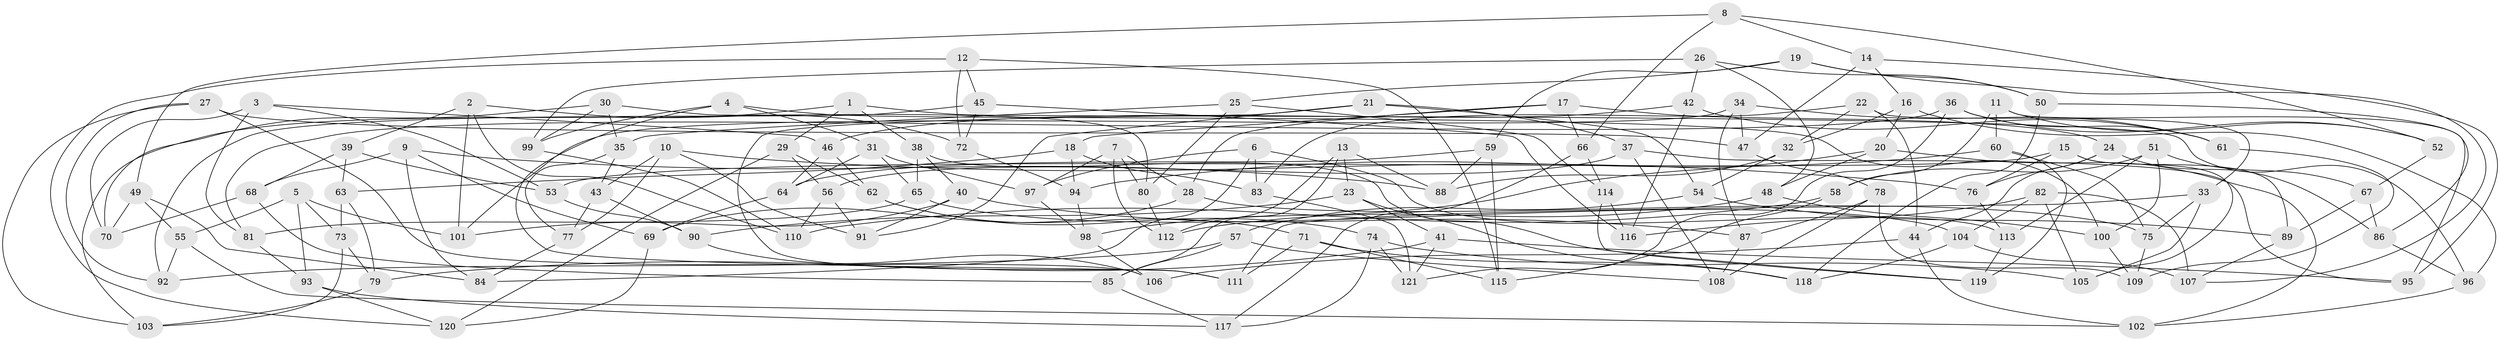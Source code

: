// coarse degree distribution, {6: 0.2, 8: 0.11666666666666667, 4: 0.4166666666666667, 7: 0.08333333333333333, 3: 0.05, 12: 0.016666666666666666, 15: 0.016666666666666666, 5: 0.06666666666666667, 11: 0.016666666666666666, 10: 0.016666666666666666}
// Generated by graph-tools (version 1.1) at 2025/20/03/04/25 18:20:59]
// undirected, 121 vertices, 242 edges
graph export_dot {
graph [start="1"]
  node [color=gray90,style=filled];
  1;
  2;
  3;
  4;
  5;
  6;
  7;
  8;
  9;
  10;
  11;
  12;
  13;
  14;
  15;
  16;
  17;
  18;
  19;
  20;
  21;
  22;
  23;
  24;
  25;
  26;
  27;
  28;
  29;
  30;
  31;
  32;
  33;
  34;
  35;
  36;
  37;
  38;
  39;
  40;
  41;
  42;
  43;
  44;
  45;
  46;
  47;
  48;
  49;
  50;
  51;
  52;
  53;
  54;
  55;
  56;
  57;
  58;
  59;
  60;
  61;
  62;
  63;
  64;
  65;
  66;
  67;
  68;
  69;
  70;
  71;
  72;
  73;
  74;
  75;
  76;
  77;
  78;
  79;
  80;
  81;
  82;
  83;
  84;
  85;
  86;
  87;
  88;
  89;
  90;
  91;
  92;
  93;
  94;
  95;
  96;
  97;
  98;
  99;
  100;
  101;
  102;
  103;
  104;
  105;
  106;
  107;
  108;
  109;
  110;
  111;
  112;
  113;
  114;
  115;
  116;
  117;
  118;
  119;
  120;
  121;
  1 -- 29;
  1 -- 96;
  1 -- 103;
  1 -- 38;
  2 -- 72;
  2 -- 39;
  2 -- 110;
  2 -- 101;
  3 -- 70;
  3 -- 46;
  3 -- 53;
  3 -- 81;
  4 -- 111;
  4 -- 100;
  4 -- 31;
  4 -- 99;
  5 -- 101;
  5 -- 73;
  5 -- 93;
  5 -- 55;
  6 -- 113;
  6 -- 97;
  6 -- 84;
  6 -- 83;
  7 -- 80;
  7 -- 112;
  7 -- 28;
  7 -- 97;
  8 -- 52;
  8 -- 49;
  8 -- 14;
  8 -- 66;
  9 -- 84;
  9 -- 68;
  9 -- 69;
  9 -- 88;
  10 -- 91;
  10 -- 76;
  10 -- 77;
  10 -- 43;
  11 -- 58;
  11 -- 52;
  11 -- 60;
  11 -- 95;
  12 -- 120;
  12 -- 115;
  12 -- 45;
  12 -- 72;
  13 -- 112;
  13 -- 85;
  13 -- 88;
  13 -- 23;
  14 -- 16;
  14 -- 47;
  14 -- 95;
  15 -- 76;
  15 -- 53;
  15 -- 105;
  15 -- 89;
  16 -- 32;
  16 -- 20;
  16 -- 96;
  17 -- 28;
  17 -- 24;
  17 -- 18;
  17 -- 66;
  18 -- 83;
  18 -- 94;
  18 -- 63;
  19 -- 107;
  19 -- 50;
  19 -- 25;
  19 -- 59;
  20 -- 98;
  20 -- 102;
  20 -- 48;
  21 -- 91;
  21 -- 54;
  21 -- 37;
  21 -- 111;
  22 -- 32;
  22 -- 33;
  22 -- 44;
  22 -- 83;
  23 -- 90;
  23 -- 41;
  23 -- 118;
  24 -- 76;
  24 -- 44;
  24 -- 86;
  25 -- 114;
  25 -- 80;
  25 -- 35;
  26 -- 42;
  26 -- 50;
  26 -- 48;
  26 -- 99;
  27 -- 47;
  27 -- 103;
  27 -- 106;
  27 -- 92;
  28 -- 69;
  28 -- 75;
  29 -- 120;
  29 -- 62;
  29 -- 56;
  30 -- 70;
  30 -- 35;
  30 -- 80;
  30 -- 99;
  31 -- 64;
  31 -- 65;
  31 -- 97;
  32 -- 88;
  32 -- 54;
  33 -- 75;
  33 -- 105;
  33 -- 111;
  34 -- 101;
  34 -- 87;
  34 -- 61;
  34 -- 47;
  35 -- 77;
  35 -- 43;
  36 -- 52;
  36 -- 61;
  36 -- 121;
  36 -- 81;
  37 -- 56;
  37 -- 95;
  37 -- 108;
  38 -- 65;
  38 -- 40;
  38 -- 119;
  39 -- 68;
  39 -- 53;
  39 -- 63;
  40 -- 91;
  40 -- 87;
  40 -- 101;
  41 -- 95;
  41 -- 79;
  41 -- 121;
  42 -- 61;
  42 -- 116;
  42 -- 46;
  43 -- 90;
  43 -- 77;
  44 -- 106;
  44 -- 102;
  45 -- 72;
  45 -- 92;
  45 -- 116;
  46 -- 64;
  46 -- 62;
  47 -- 78;
  48 -- 100;
  48 -- 112;
  49 -- 84;
  49 -- 55;
  49 -- 70;
  50 -- 86;
  50 -- 118;
  51 -- 100;
  51 -- 58;
  51 -- 113;
  51 -- 67;
  52 -- 67;
  53 -- 90;
  54 -- 89;
  54 -- 57;
  55 -- 92;
  55 -- 102;
  56 -- 91;
  56 -- 110;
  57 -- 108;
  57 -- 85;
  57 -- 92;
  58 -- 110;
  58 -- 115;
  59 -- 88;
  59 -- 64;
  59 -- 115;
  60 -- 75;
  60 -- 94;
  60 -- 119;
  61 -- 109;
  62 -- 71;
  62 -- 74;
  63 -- 79;
  63 -- 73;
  64 -- 69;
  65 -- 81;
  65 -- 104;
  66 -- 117;
  66 -- 114;
  67 -- 89;
  67 -- 86;
  68 -- 70;
  68 -- 85;
  69 -- 120;
  71 -- 118;
  71 -- 111;
  71 -- 115;
  72 -- 94;
  73 -- 79;
  73 -- 103;
  74 -- 105;
  74 -- 121;
  74 -- 117;
  75 -- 109;
  76 -- 113;
  77 -- 84;
  78 -- 109;
  78 -- 87;
  78 -- 108;
  79 -- 103;
  80 -- 112;
  81 -- 93;
  82 -- 104;
  82 -- 105;
  82 -- 107;
  82 -- 116;
  83 -- 121;
  85 -- 117;
  86 -- 96;
  87 -- 108;
  89 -- 107;
  90 -- 106;
  93 -- 120;
  93 -- 117;
  94 -- 98;
  96 -- 102;
  97 -- 98;
  98 -- 106;
  99 -- 110;
  100 -- 109;
  104 -- 118;
  104 -- 107;
  113 -- 119;
  114 -- 119;
  114 -- 116;
}
